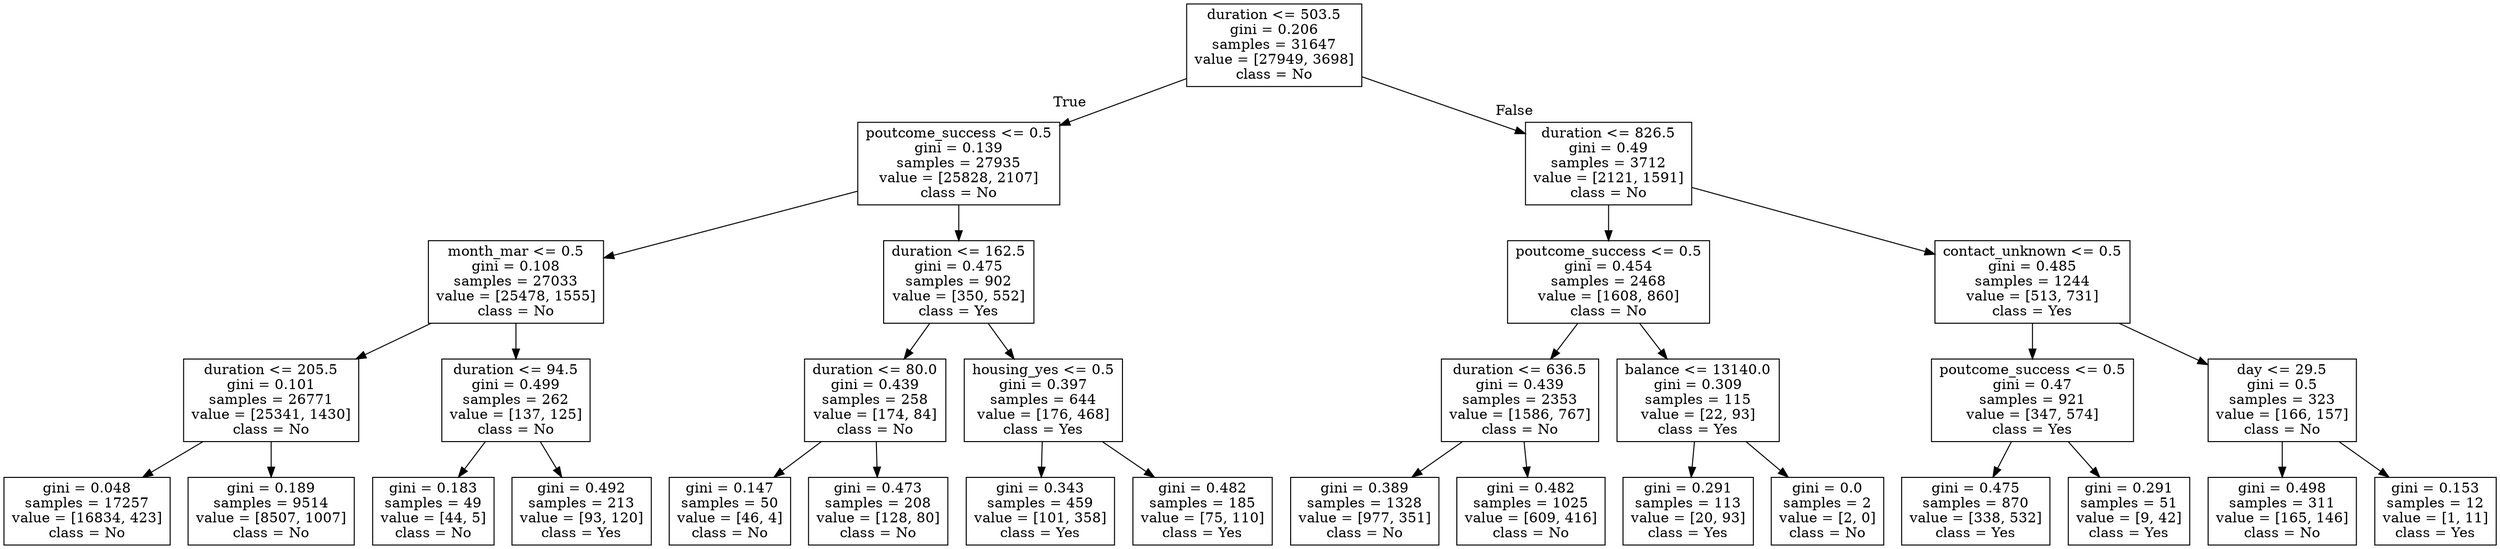 digraph Tree {
node [shape=box] ;
0 [label="duration <= 503.5\ngini = 0.206\nsamples = 31647\nvalue = [27949, 3698]\nclass = No"] ;
1 [label="poutcome_success <= 0.5\ngini = 0.139\nsamples = 27935\nvalue = [25828, 2107]\nclass = No"] ;
0 -> 1 [labeldistance=2.5, labelangle=45, headlabel="True"] ;
2 [label="month_mar <= 0.5\ngini = 0.108\nsamples = 27033\nvalue = [25478, 1555]\nclass = No"] ;
1 -> 2 ;
3 [label="duration <= 205.5\ngini = 0.101\nsamples = 26771\nvalue = [25341, 1430]\nclass = No"] ;
2 -> 3 ;
4 [label="gini = 0.048\nsamples = 17257\nvalue = [16834, 423]\nclass = No"] ;
3 -> 4 ;
5 [label="gini = 0.189\nsamples = 9514\nvalue = [8507, 1007]\nclass = No"] ;
3 -> 5 ;
6 [label="duration <= 94.5\ngini = 0.499\nsamples = 262\nvalue = [137, 125]\nclass = No"] ;
2 -> 6 ;
7 [label="gini = 0.183\nsamples = 49\nvalue = [44, 5]\nclass = No"] ;
6 -> 7 ;
8 [label="gini = 0.492\nsamples = 213\nvalue = [93, 120]\nclass = Yes"] ;
6 -> 8 ;
9 [label="duration <= 162.5\ngini = 0.475\nsamples = 902\nvalue = [350, 552]\nclass = Yes"] ;
1 -> 9 ;
10 [label="duration <= 80.0\ngini = 0.439\nsamples = 258\nvalue = [174, 84]\nclass = No"] ;
9 -> 10 ;
11 [label="gini = 0.147\nsamples = 50\nvalue = [46, 4]\nclass = No"] ;
10 -> 11 ;
12 [label="gini = 0.473\nsamples = 208\nvalue = [128, 80]\nclass = No"] ;
10 -> 12 ;
13 [label="housing_yes <= 0.5\ngini = 0.397\nsamples = 644\nvalue = [176, 468]\nclass = Yes"] ;
9 -> 13 ;
14 [label="gini = 0.343\nsamples = 459\nvalue = [101, 358]\nclass = Yes"] ;
13 -> 14 ;
15 [label="gini = 0.482\nsamples = 185\nvalue = [75, 110]\nclass = Yes"] ;
13 -> 15 ;
16 [label="duration <= 826.5\ngini = 0.49\nsamples = 3712\nvalue = [2121, 1591]\nclass = No"] ;
0 -> 16 [labeldistance=2.5, labelangle=-45, headlabel="False"] ;
17 [label="poutcome_success <= 0.5\ngini = 0.454\nsamples = 2468\nvalue = [1608, 860]\nclass = No"] ;
16 -> 17 ;
18 [label="duration <= 636.5\ngini = 0.439\nsamples = 2353\nvalue = [1586, 767]\nclass = No"] ;
17 -> 18 ;
19 [label="gini = 0.389\nsamples = 1328\nvalue = [977, 351]\nclass = No"] ;
18 -> 19 ;
20 [label="gini = 0.482\nsamples = 1025\nvalue = [609, 416]\nclass = No"] ;
18 -> 20 ;
21 [label="balance <= 13140.0\ngini = 0.309\nsamples = 115\nvalue = [22, 93]\nclass = Yes"] ;
17 -> 21 ;
22 [label="gini = 0.291\nsamples = 113\nvalue = [20, 93]\nclass = Yes"] ;
21 -> 22 ;
23 [label="gini = 0.0\nsamples = 2\nvalue = [2, 0]\nclass = No"] ;
21 -> 23 ;
24 [label="contact_unknown <= 0.5\ngini = 0.485\nsamples = 1244\nvalue = [513, 731]\nclass = Yes"] ;
16 -> 24 ;
25 [label="poutcome_success <= 0.5\ngini = 0.47\nsamples = 921\nvalue = [347, 574]\nclass = Yes"] ;
24 -> 25 ;
26 [label="gini = 0.475\nsamples = 870\nvalue = [338, 532]\nclass = Yes"] ;
25 -> 26 ;
27 [label="gini = 0.291\nsamples = 51\nvalue = [9, 42]\nclass = Yes"] ;
25 -> 27 ;
28 [label="day <= 29.5\ngini = 0.5\nsamples = 323\nvalue = [166, 157]\nclass = No"] ;
24 -> 28 ;
29 [label="gini = 0.498\nsamples = 311\nvalue = [165, 146]\nclass = No"] ;
28 -> 29 ;
30 [label="gini = 0.153\nsamples = 12\nvalue = [1, 11]\nclass = Yes"] ;
28 -> 30 ;
}